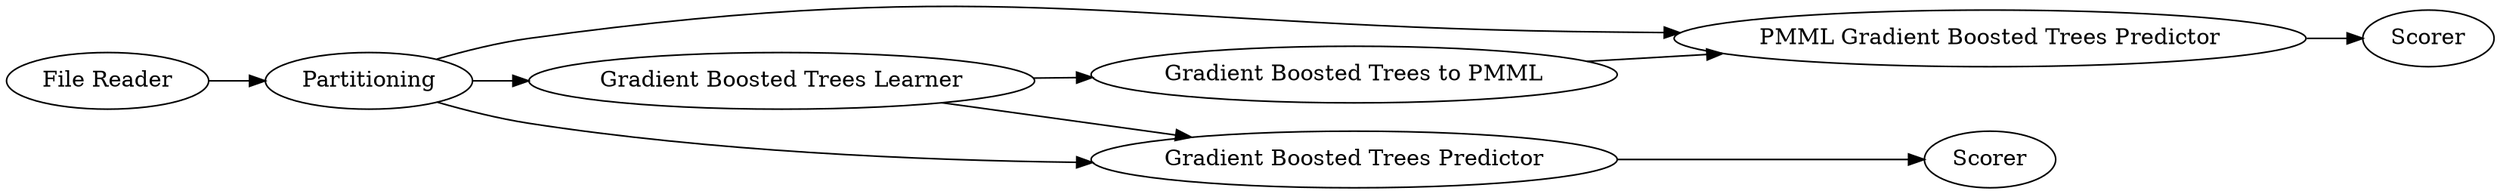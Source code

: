 digraph {
	"1916248981098004193_5" [label=Scorer]
	"1916248981098004193_2" [label=Partitioning]
	"1916248981098004193_8" [label="PMML Gradient Boosted Trees Predictor"]
	"1916248981098004193_3" [label="Gradient Boosted Trees Learner"]
	"1916248981098004193_1" [label="File Reader"]
	"1916248981098004193_7" [label="Gradient Boosted Trees to PMML"]
	"1916248981098004193_6" [label="Gradient Boosted Trees Predictor"]
	"1916248981098004193_9" [label=Scorer]
	"1916248981098004193_8" -> "1916248981098004193_9"
	"1916248981098004193_1" -> "1916248981098004193_2"
	"1916248981098004193_2" -> "1916248981098004193_8"
	"1916248981098004193_7" -> "1916248981098004193_8"
	"1916248981098004193_2" -> "1916248981098004193_6"
	"1916248981098004193_2" -> "1916248981098004193_3"
	"1916248981098004193_3" -> "1916248981098004193_7"
	"1916248981098004193_6" -> "1916248981098004193_5"
	"1916248981098004193_3" -> "1916248981098004193_6"
	rankdir=LR
}
